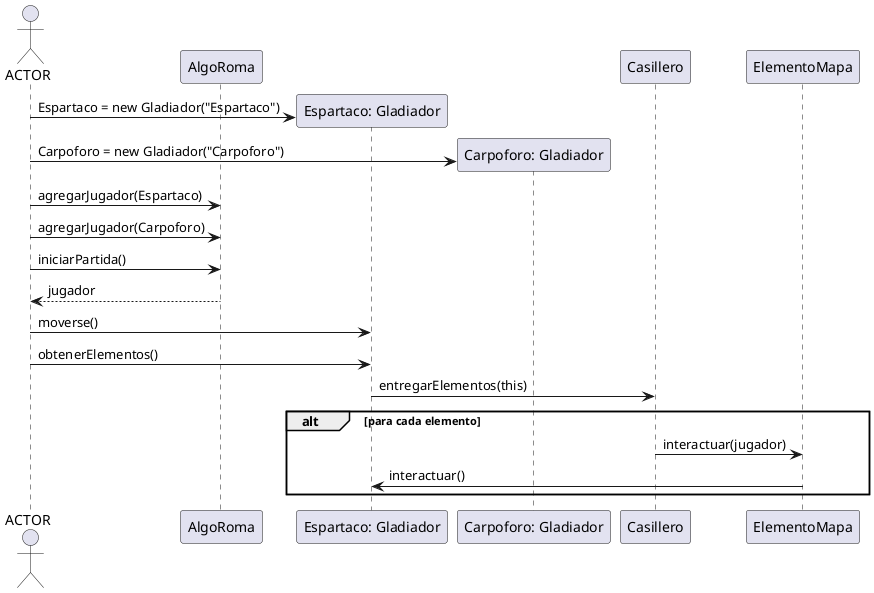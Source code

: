 @startuml

actor ACTOR
participant AlgoRoma
participant Jugador1 as "Espartaco: Gladiador"
participant Jugador2 as "Carpoforo: Gladiador"

create Jugador1
ACTOR -> Jugador1: Espartaco = new Gladiador("Espartaco")
create Jugador2
ACTOR -> Jugador2: Carpoforo = new Gladiador("Carpoforo")


ACTOR -> AlgoRoma: agregarJugador(Espartaco)
ACTOR -> AlgoRoma: agregarJugador(Carpoforo)


ACTOR -> AlgoRoma: iniciarPartida()
AlgoRoma --> ACTOR: jugador

ACTOR -> Jugador1: moverse()

ACTOR -> Jugador1: obtenerElementos()

Jugador1 -> Casillero: entregarElementos(this)

alt para cada elemento
    Casillero -> ElementoMapa: interactuar(jugador)
    ElementoMapa -> Jugador1: interactuar()

end

@enduml